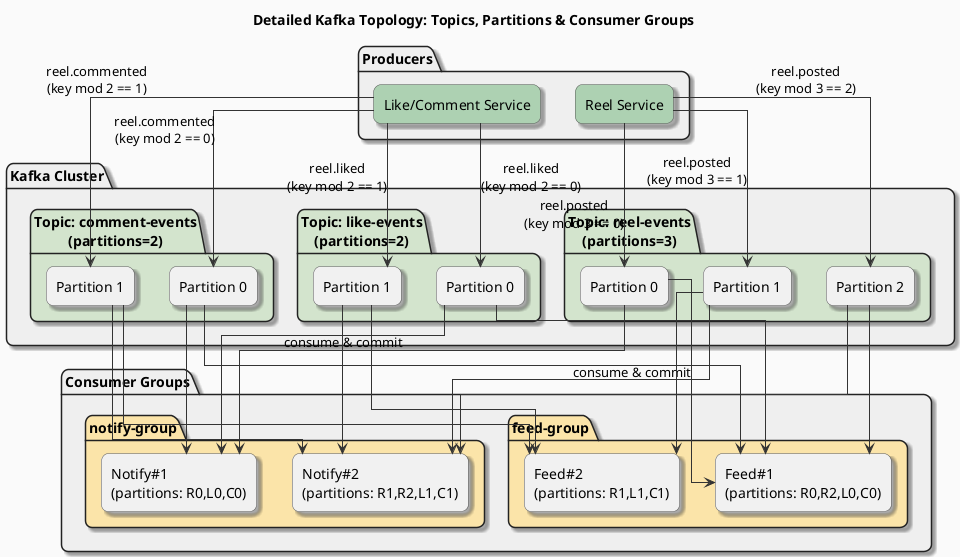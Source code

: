 @startuml
'─────────────────────────────────────────────────────
skinparam backgroundColor         #FAFAFA
skinparam componentStyle          rectangle
skinparam shadowing               true
skinparam roundcorner             15
skinparam linetype                ortho
skinparam ArrowColor              #333333
skinparam componentBorderColor    #555555
skinparam packageBorderColor      #222222
skinparam packageBackgroundColor  #EFEFEF
'─────────────────────────────────────────────────────

title Detailed Kafka Topology: Topics, Partitions & Consumer Groups

'── Producers ─────────────────────────────────────────
package "Producers" {
  component "Reel Service"                 as RS #ADD1B2
  component "Like/Comment Service"         as LCS #ADD1B2
}

'── Kafka Cluster ────────────────────────────────────
package "Kafka Cluster" {
  
  package "Topic: reel-events\n(partitions=3)"  #D3E4CD {
    component "Partition 0" as R0
    component "Partition 1" as R1
    component "Partition 2" as R2
  }

  package "Topic: like-events\n(partitions=2)"  #D3E4CD {
    component "Partition 0" as L0
    component "Partition 1" as L1
  }

  package "Topic: comment-events\n(partitions=2)" #D3E4CD {
    component "Partition 0" as C0
    component "Partition 1" as C1
  }
}

'── Consumer Groups ─────────────────────────────────
package "Consumer Groups" {
  
  package "feed-group"   #FBE4A9 {
    component "Feed#1\n(partitions: R0,R2,L0,C0)" as FG1
    component "Feed#2\n(partitions: R1,L1,C1)"     as FG2
  }

  package "notify-group" #FBE4A9 {
    component "Notify#1\n(partitions: R0,L0,C0)"    as NG1
    component "Notify#2\n(partitions: R1,R2,L1,C1)" as NG2
  }
}

'─────────────────────────────────────────────────────
' Produce arrows (with “mod” logic spelled out)
RS  --> R0  : reel.posted\n(key mod 3 == 0)
RS  --> R1  : reel.posted\n(key mod 3 == 1)
RS  --> R2  : reel.posted\n(key mod 3 == 2)

LCS --> L0  : reel.liked\n(key mod 2 == 0)
LCS --> L1  : reel.liked\n(key mod 2 == 1)
LCS --> C0  : reel.commented\n(key mod 2 == 0)
LCS --> C1  : reel.commented\n(key mod 2 == 1)

' Feed-group consumption
R0  --> FG1 : consume & commit
R2  --> FG1
R1  --> FG2

L0  --> FG1
L1  --> FG2

C0  --> FG1
C1  --> FG2

' Notify-group consumption
R0  --> NG1 : consume & commit
R1  --> NG2
R2  --> NG2

L0  --> NG1
L1  --> NG2

C0  --> NG1
C1  --> NG2
@enduml
